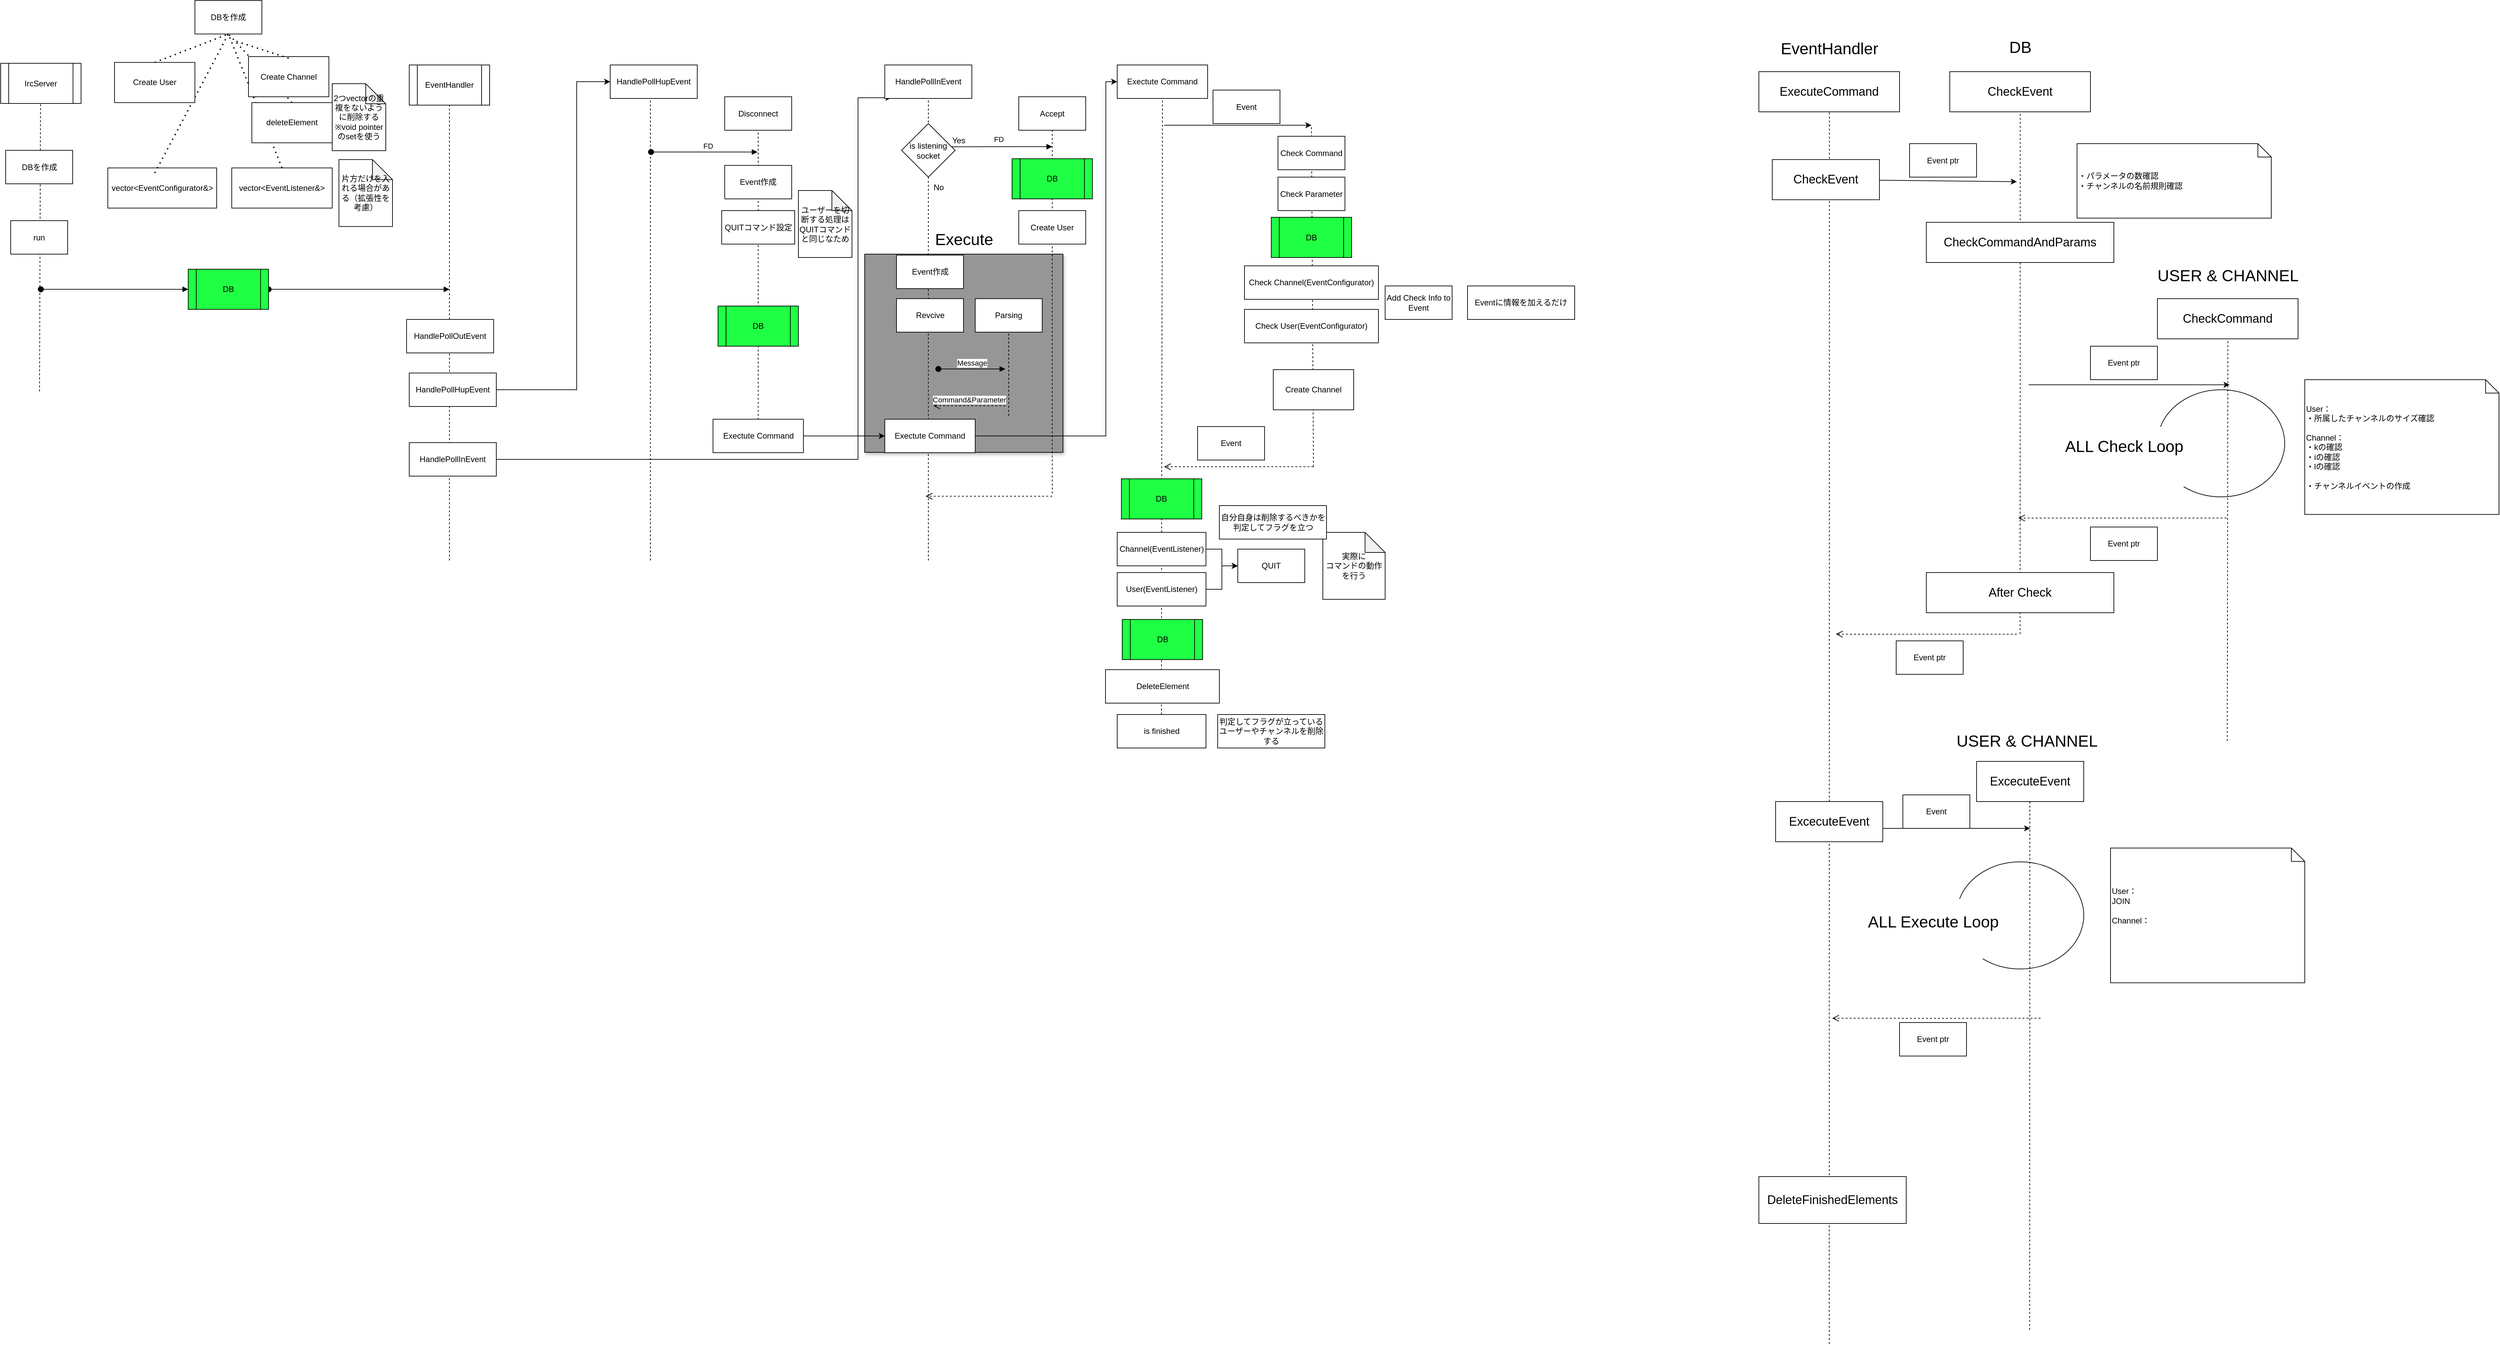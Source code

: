 <mxfile version="24.8.3">
  <diagram name="Page-1" id="13e1069c-82ec-6db2-03f1-153e76fe0fe0">
    <mxGraphModel dx="2063" dy="1321" grid="1" gridSize="10" guides="1" tooltips="1" connect="1" arrows="1" fold="1" page="1" pageScale="1" pageWidth="1100" pageHeight="850" background="none" math="0" shadow="0">
      <root>
        <mxCell id="0" />
        <mxCell id="1" parent="0" />
        <mxCell id="XCsdaRrqTIR_uCTDz4fb-1" value="&lt;div&gt;&lt;br&gt;&lt;/div&gt;" style="whiteSpace=wrap;html=1;aspect=fixed;shadow=1;fillColor=#969696;" parent="1" vertex="1">
          <mxGeometry x="920" y="-457.5" width="296" height="296" as="geometry" />
        </mxCell>
        <mxCell id="Utzet_RcOg0IqEUwT1VO-1" value="EventHandler" style="shape=process;whiteSpace=wrap;html=1;backgroundOutline=1;" parent="1" vertex="1">
          <mxGeometry x="240" y="-740" width="120" height="60" as="geometry" />
        </mxCell>
        <mxCell id="Utzet_RcOg0IqEUwT1VO-2" value="" style="endArrow=none;dashed=1;html=1;rounded=0;entryX=0.5;entryY=1;entryDx=0;entryDy=0;" parent="1" target="Utzet_RcOg0IqEUwT1VO-1" edge="1">
          <mxGeometry width="50" height="50" relative="1" as="geometry">
            <mxPoint x="300" as="sourcePoint" />
            <mxPoint x="165" y="-400" as="targetPoint" />
          </mxGeometry>
        </mxCell>
        <mxCell id="Utzet_RcOg0IqEUwT1VO-4" value="IrcServer" style="shape=process;whiteSpace=wrap;html=1;backgroundOutline=1;" parent="1" vertex="1">
          <mxGeometry x="-370" y="-742.5" width="120" height="60" as="geometry" />
        </mxCell>
        <mxCell id="Utzet_RcOg0IqEUwT1VO-5" value="" style="endArrow=none;dashed=1;html=1;rounded=0;entryX=0.5;entryY=1;entryDx=0;entryDy=0;" parent="1" edge="1">
          <mxGeometry width="50" height="50" relative="1" as="geometry">
            <mxPoint x="-312" y="-252.5" as="sourcePoint" />
            <mxPoint x="-310.5" y="-682.5" as="targetPoint" />
          </mxGeometry>
        </mxCell>
        <mxCell id="Utzet_RcOg0IqEUwT1VO-6" value="DBを作成" style="rounded=0;whiteSpace=wrap;html=1;fontStyle=0" parent="1" vertex="1">
          <mxGeometry x="-362.5" y="-612.5" width="100" height="50" as="geometry" />
        </mxCell>
        <mxCell id="Utzet_RcOg0IqEUwT1VO-9" value="run" style="rounded=0;whiteSpace=wrap;html=1;" parent="1" vertex="1">
          <mxGeometry x="-355" y="-507.5" width="85" height="50" as="geometry" />
        </mxCell>
        <mxCell id="Utzet_RcOg0IqEUwT1VO-20" style="edgeStyle=orthogonalEdgeStyle;rounded=0;orthogonalLoop=1;jettySize=auto;html=1;exitX=1;exitY=0.5;exitDx=0;exitDy=0;entryX=0;entryY=0.5;entryDx=0;entryDy=0;" parent="1" source="Utzet_RcOg0IqEUwT1VO-15" edge="1">
          <mxGeometry relative="1" as="geometry">
            <mxPoint x="380" y="-151" as="sourcePoint" />
            <mxPoint x="960" y="-691" as="targetPoint" />
            <Array as="points">
              <mxPoint x="910" y="-151" />
              <mxPoint x="910" y="-691" />
            </Array>
          </mxGeometry>
        </mxCell>
        <mxCell id="Utzet_RcOg0IqEUwT1VO-15" value="HandlePollInEvent" style="rounded=0;whiteSpace=wrap;html=1;" parent="1" vertex="1">
          <mxGeometry x="240" y="-176" width="130" height="50" as="geometry" />
        </mxCell>
        <mxCell id="Utzet_RcOg0IqEUwT1VO-16" value="HandlePollOutEvent" style="rounded=0;whiteSpace=wrap;html=1;" parent="1" vertex="1">
          <mxGeometry x="236" y="-360" width="130" height="50" as="geometry" />
        </mxCell>
        <mxCell id="207uhRGWZe7wrmqpFzqo-30" style="edgeStyle=orthogonalEdgeStyle;rounded=0;orthogonalLoop=1;jettySize=auto;html=1;entryX=0;entryY=0.5;entryDx=0;entryDy=0;" parent="1" source="Utzet_RcOg0IqEUwT1VO-17" target="CLaO6KBTluZB6lomquzr-1" edge="1">
          <mxGeometry relative="1" as="geometry">
            <Array as="points">
              <mxPoint x="490" y="-255" />
              <mxPoint x="490" y="-715" />
            </Array>
            <mxPoint x="640" y="-720" as="targetPoint" />
          </mxGeometry>
        </mxCell>
        <mxCell id="Utzet_RcOg0IqEUwT1VO-17" value="HandlePollHupEvent" style="rounded=0;whiteSpace=wrap;html=1;" parent="1" vertex="1">
          <mxGeometry x="240" y="-280" width="130" height="50" as="geometry" />
        </mxCell>
        <mxCell id="Utzet_RcOg0IqEUwT1VO-19" value="HandlePollInEvent" style="rounded=0;whiteSpace=wrap;html=1;" parent="1" vertex="1">
          <mxGeometry x="950" y="-740" width="130" height="50" as="geometry" />
        </mxCell>
        <mxCell id="Utzet_RcOg0IqEUwT1VO-21" value="" style="endArrow=none;dashed=1;html=1;rounded=0;entryX=0.5;entryY=1;entryDx=0;entryDy=0;" parent="1" target="Utzet_RcOg0IqEUwT1VO-19" edge="1">
          <mxGeometry width="50" height="50" relative="1" as="geometry">
            <mxPoint x="1015" as="sourcePoint" />
            <mxPoint x="1030" y="-450" as="targetPoint" />
          </mxGeometry>
        </mxCell>
        <mxCell id="Utzet_RcOg0IqEUwT1VO-3" value="Event作成" style="rounded=0;whiteSpace=wrap;html=1;" parent="1" vertex="1">
          <mxGeometry x="967.5" y="-456" width="100" height="50" as="geometry" />
        </mxCell>
        <mxCell id="Utzet_RcOg0IqEUwT1VO-22" value="Accept" style="rounded=0;whiteSpace=wrap;html=1;" parent="1" vertex="1">
          <mxGeometry x="1150" y="-692.5" width="100" height="50" as="geometry" />
        </mxCell>
        <mxCell id="Utzet_RcOg0IqEUwT1VO-23" value="Revcive" style="rounded=0;whiteSpace=wrap;html=1;" parent="1" vertex="1">
          <mxGeometry x="967.5" y="-391" width="100" height="50" as="geometry" />
        </mxCell>
        <mxCell id="Utzet_RcOg0IqEUwT1VO-27" value="" style="endArrow=none;dashed=1;html=1;rounded=0;entryX=0.5;entryY=1;entryDx=0;entryDy=0;" parent="1" target="Utzet_RcOg0IqEUwT1VO-24" edge="1">
          <mxGeometry width="50" height="50" relative="1" as="geometry">
            <mxPoint x="1135" y="-216" as="sourcePoint" />
            <mxPoint x="972.5" y="-321" as="targetPoint" />
          </mxGeometry>
        </mxCell>
        <mxCell id="Utzet_RcOg0IqEUwT1VO-29" value="Message" style="html=1;verticalAlign=bottom;startArrow=oval;startFill=1;endArrow=block;startSize=8;curved=0;rounded=0;" parent="1" edge="1">
          <mxGeometry width="60" relative="1" as="geometry">
            <mxPoint x="1030" y="-286" as="sourcePoint" />
            <mxPoint x="1130" y="-286" as="targetPoint" />
          </mxGeometry>
        </mxCell>
        <mxCell id="Utzet_RcOg0IqEUwT1VO-30" value="Command&amp;amp;Parameter" style="html=1;verticalAlign=bottom;endArrow=open;dashed=1;endSize=8;curved=0;rounded=0;" parent="1" edge="1">
          <mxGeometry relative="1" as="geometry">
            <mxPoint x="1130" y="-231" as="sourcePoint" />
            <mxPoint x="1022.5" y="-231" as="targetPoint" />
          </mxGeometry>
        </mxCell>
        <mxCell id="Utzet_RcOg0IqEUwT1VO-35" style="edgeStyle=orthogonalEdgeStyle;rounded=0;orthogonalLoop=1;jettySize=auto;html=1;entryX=0;entryY=0.5;entryDx=0;entryDy=0;exitX=1;exitY=0.5;exitDx=0;exitDy=0;" parent="1" source="Utzet_RcOg0IqEUwT1VO-33" target="Utzet_RcOg0IqEUwT1VO-34" edge="1">
          <mxGeometry relative="1" as="geometry">
            <Array as="points">
              <mxPoint x="1280" y="-186" />
              <mxPoint x="1280" y="-715" />
            </Array>
          </mxGeometry>
        </mxCell>
        <mxCell id="Utzet_RcOg0IqEUwT1VO-33" value="Exectute Command" style="rounded=0;whiteSpace=wrap;html=1;" parent="1" vertex="1">
          <mxGeometry x="950" y="-211" width="135" height="50" as="geometry" />
        </mxCell>
        <mxCell id="Utzet_RcOg0IqEUwT1VO-34" value="Exectute Command" style="rounded=0;whiteSpace=wrap;html=1;" parent="1" vertex="1">
          <mxGeometry x="1297" y="-740" width="135" height="50" as="geometry" />
        </mxCell>
        <mxCell id="Utzet_RcOg0IqEUwT1VO-36" value="" style="endArrow=none;dashed=1;html=1;rounded=0;entryX=0.5;entryY=1;entryDx=0;entryDy=0;exitX=0.5;exitY=0;exitDx=0;exitDy=0;" parent="1" source="207uhRGWZe7wrmqpFzqo-31" target="Utzet_RcOg0IqEUwT1VO-34" edge="1">
          <mxGeometry width="50" height="50" relative="1" as="geometry">
            <mxPoint x="1365" y="-40" as="sourcePoint" />
            <mxPoint x="1377" y="-680" as="targetPoint" />
          </mxGeometry>
        </mxCell>
        <mxCell id="Utzet_RcOg0IqEUwT1VO-40" value="" style="endArrow=none;dashed=1;html=1;rounded=0;entryX=0.5;entryY=1;entryDx=0;entryDy=0;" parent="1" target="Utzet_RcOg0IqEUwT1VO-22" edge="1">
          <mxGeometry width="50" height="50" relative="1" as="geometry">
            <mxPoint x="1200" y="-100" as="sourcePoint" />
            <mxPoint x="1179.58" y="-600" as="targetPoint" />
          </mxGeometry>
        </mxCell>
        <mxCell id="Utzet_RcOg0IqEUwT1VO-41" value="FD" style="html=1;verticalAlign=bottom;startArrow=oval;startFill=1;endArrow=block;startSize=8;curved=0;rounded=0;" parent="1" edge="1">
          <mxGeometry x="0.106" y="2" width="60" relative="1" as="geometry">
            <mxPoint x="1021" y="-617.79" as="sourcePoint" />
            <mxPoint x="1200" y="-618" as="targetPoint" />
            <mxPoint as="offset" />
          </mxGeometry>
        </mxCell>
        <mxCell id="Utzet_RcOg0IqEUwT1VO-42" value="" style="html=1;verticalAlign=bottom;endArrow=open;dashed=1;endSize=8;curved=0;rounded=0;" parent="1" edge="1">
          <mxGeometry relative="1" as="geometry">
            <mxPoint x="1200" y="-96" as="sourcePoint" />
            <mxPoint x="1011" y="-96" as="targetPoint" />
          </mxGeometry>
        </mxCell>
        <mxCell id="Utzet_RcOg0IqEUwT1VO-43" value="Create User" style="rounded=0;whiteSpace=wrap;html=1;" parent="1" vertex="1">
          <mxGeometry x="1150" y="-522.5" width="100" height="50" as="geometry" />
        </mxCell>
        <mxCell id="Utzet_RcOg0IqEUwT1VO-45" value="" style="html=1;verticalAlign=bottom;startArrow=oval;startFill=1;endArrow=block;startSize=8;curved=0;rounded=0;exitX=1;exitY=0.5;exitDx=0;exitDy=0;" parent="1" source="207uhRGWZe7wrmqpFzqo-15" edge="1">
          <mxGeometry width="60" relative="1" as="geometry">
            <mxPoint x="180" y="-405" as="sourcePoint" />
            <mxPoint x="300" y="-405" as="targetPoint" />
          </mxGeometry>
        </mxCell>
        <mxCell id="Utzet_RcOg0IqEUwT1VO-50" value="" style="endArrow=none;dashed=1;html=1;rounded=0;" parent="1" edge="1">
          <mxGeometry width="50" height="50" relative="1" as="geometry">
            <mxPoint x="1590" y="-140" as="sourcePoint" />
            <mxPoint x="1587" y="-650" as="targetPoint" />
          </mxGeometry>
        </mxCell>
        <mxCell id="Utzet_RcOg0IqEUwT1VO-51" value="Check Command" style="rounded=0;whiteSpace=wrap;html=1;" parent="1" vertex="1">
          <mxGeometry x="1537" y="-633.5" width="100" height="50" as="geometry" />
        </mxCell>
        <mxCell id="Utzet_RcOg0IqEUwT1VO-52" value="Check Parameter" style="rounded=0;whiteSpace=wrap;html=1;" parent="1" vertex="1">
          <mxGeometry x="1537" y="-572.5" width="100" height="50" as="geometry" />
        </mxCell>
        <mxCell id="Utzet_RcOg0IqEUwT1VO-54" value="Check Channel(EventConfigurator)" style="rounded=0;whiteSpace=wrap;html=1;" parent="1" vertex="1">
          <mxGeometry x="1487" y="-440" width="200" height="50" as="geometry" />
        </mxCell>
        <mxCell id="Utzet_RcOg0IqEUwT1VO-56" value="" style="html=1;verticalAlign=bottom;endArrow=open;dashed=1;endSize=8;curved=0;rounded=0;" parent="1" edge="1">
          <mxGeometry relative="1" as="geometry">
            <mxPoint x="1590" y="-140" as="sourcePoint" />
            <mxPoint x="1367" y="-140" as="targetPoint" />
          </mxGeometry>
        </mxCell>
        <mxCell id="Utzet_RcOg0IqEUwT1VO-57" value="Event" style="rounded=0;whiteSpace=wrap;html=1;" parent="1" vertex="1">
          <mxGeometry x="1417" y="-200" width="100" height="50" as="geometry" />
        </mxCell>
        <mxCell id="207uhRGWZe7wrmqpFzqo-10" value="Check User(EventConfigurator)" style="rounded=0;whiteSpace=wrap;html=1;" parent="1" vertex="1">
          <mxGeometry x="1487" y="-375" width="200" height="50" as="geometry" />
        </mxCell>
        <mxCell id="207uhRGWZe7wrmqpFzqo-11" value="" style="endArrow=classic;html=1;rounded=0;" parent="1" edge="1">
          <mxGeometry width="50" height="50" relative="1" as="geometry">
            <mxPoint x="1367" y="-650" as="sourcePoint" />
            <mxPoint x="1587" y="-650" as="targetPoint" />
          </mxGeometry>
        </mxCell>
        <mxCell id="207uhRGWZe7wrmqpFzqo-12" value="Event" style="rounded=0;whiteSpace=wrap;html=1;" parent="1" vertex="1">
          <mxGeometry x="1440" y="-702.5" width="100" height="50" as="geometry" />
        </mxCell>
        <mxCell id="207uhRGWZe7wrmqpFzqo-13" value="" style="html=1;verticalAlign=bottom;startArrow=oval;startFill=1;endArrow=block;startSize=8;curved=0;rounded=0;entryX=0;entryY=0.5;entryDx=0;entryDy=0;" parent="1" target="207uhRGWZe7wrmqpFzqo-15" edge="1">
          <mxGeometry width="60" relative="1" as="geometry">
            <mxPoint x="-310" y="-405" as="sourcePoint" />
            <mxPoint x="40" y="-405" as="targetPoint" />
          </mxGeometry>
        </mxCell>
        <mxCell id="207uhRGWZe7wrmqpFzqo-15" value="DB" style="shape=process;whiteSpace=wrap;html=1;backgroundOutline=1;fillColor=#1FFF44;" parent="1" vertex="1">
          <mxGeometry x="-90" y="-435" width="120" height="60" as="geometry" />
        </mxCell>
        <mxCell id="207uhRGWZe7wrmqpFzqo-17" value="DBを作成" style="rounded=0;whiteSpace=wrap;html=1;fontStyle=0" parent="1" vertex="1">
          <mxGeometry x="-80" y="-836.25" width="100" height="50" as="geometry" />
        </mxCell>
        <mxCell id="207uhRGWZe7wrmqpFzqo-20" value="" style="endArrow=none;dashed=1;html=1;dashPattern=1 3;strokeWidth=2;rounded=0;entryX=0.5;entryY=1;entryDx=0;entryDy=0;exitX=0.5;exitY=0;exitDx=0;exitDy=0;" parent="1" source="207uhRGWZe7wrmqpFzqo-18" target="207uhRGWZe7wrmqpFzqo-17" edge="1">
          <mxGeometry width="50" height="50" relative="1" as="geometry">
            <mxPoint x="40" y="-706.25" as="sourcePoint" />
            <mxPoint x="90" y="-756.25" as="targetPoint" />
          </mxGeometry>
        </mxCell>
        <mxCell id="207uhRGWZe7wrmqpFzqo-21" value="" style="endArrow=none;dashed=1;html=1;dashPattern=1 3;strokeWidth=2;rounded=0;entryX=0.5;entryY=1;entryDx=0;entryDy=0;exitX=0.5;exitY=0;exitDx=0;exitDy=0;" parent="1" source="207uhRGWZe7wrmqpFzqo-19" target="207uhRGWZe7wrmqpFzqo-17" edge="1">
          <mxGeometry width="50" height="50" relative="1" as="geometry">
            <mxPoint x="-100" y="-716.25" as="sourcePoint" />
            <mxPoint x="-50" y="-766.25" as="targetPoint" />
          </mxGeometry>
        </mxCell>
        <mxCell id="207uhRGWZe7wrmqpFzqo-22" value="vector&amp;lt;EventConfigurator&amp;amp;&amp;gt;" style="rounded=0;whiteSpace=wrap;html=1;" parent="1" vertex="1">
          <mxGeometry x="-210" y="-586.25" width="162.5" height="60" as="geometry" />
        </mxCell>
        <mxCell id="207uhRGWZe7wrmqpFzqo-23" value="vector&amp;lt;EventListener&amp;amp;&amp;gt;" style="rounded=0;whiteSpace=wrap;html=1;" parent="1" vertex="1">
          <mxGeometry x="-25" y="-586.25" width="150" height="60" as="geometry" />
        </mxCell>
        <mxCell id="207uhRGWZe7wrmqpFzqo-24" value="" style="endArrow=none;dashed=1;html=1;dashPattern=1 3;strokeWidth=2;rounded=0;exitX=0.5;exitY=0;exitDx=0;exitDy=0;" parent="1" edge="1">
          <mxGeometry width="50" height="50" relative="1" as="geometry">
            <mxPoint x="-140" y="-578.75" as="sourcePoint" />
            <mxPoint x="-30" y="-786.25" as="targetPoint" />
            <Array as="points">
              <mxPoint x="-120" y="-616.25" />
            </Array>
          </mxGeometry>
        </mxCell>
        <mxCell id="207uhRGWZe7wrmqpFzqo-25" value="" style="endArrow=none;dashed=1;html=1;dashPattern=1 3;strokeWidth=2;rounded=0;exitX=0.5;exitY=0;exitDx=0;exitDy=0;entryX=0.5;entryY=1;entryDx=0;entryDy=0;" parent="1" source="207uhRGWZe7wrmqpFzqo-23" target="207uhRGWZe7wrmqpFzqo-17" edge="1">
          <mxGeometry width="50" height="50" relative="1" as="geometry">
            <mxPoint x="-30" y="-656.25" as="sourcePoint" />
            <mxPoint x="20" y="-706.25" as="targetPoint" />
          </mxGeometry>
        </mxCell>
        <mxCell id="207uhRGWZe7wrmqpFzqo-18" value="deleteElement" style="rounded=0;whiteSpace=wrap;html=1;" parent="1" vertex="1">
          <mxGeometry x="5" y="-683.75" width="120" height="60" as="geometry" />
        </mxCell>
        <mxCell id="207uhRGWZe7wrmqpFzqo-19" value="Create User" style="rounded=0;whiteSpace=wrap;html=1;" parent="1" vertex="1">
          <mxGeometry x="-200" y="-743.75" width="120" height="60" as="geometry" />
        </mxCell>
        <mxCell id="207uhRGWZe7wrmqpFzqo-26" value="DB" style="shape=process;whiteSpace=wrap;html=1;backgroundOutline=1;fillColor=#1FFF44;" parent="1" vertex="1">
          <mxGeometry x="1140" y="-600" width="120" height="60" as="geometry" />
        </mxCell>
        <mxCell id="207uhRGWZe7wrmqpFzqo-28" value="DB" style="shape=process;whiteSpace=wrap;html=1;backgroundOutline=1;fillColor=#1FFF44;" parent="1" vertex="1">
          <mxGeometry x="1527" y="-512.5" width="120" height="60" as="geometry" />
        </mxCell>
        <mxCell id="207uhRGWZe7wrmqpFzqo-29" value="DB" style="shape=process;whiteSpace=wrap;html=1;backgroundOutline=1;fillColor=#1FFF44;" parent="1" vertex="1">
          <mxGeometry x="1303.25" y="-122" width="120" height="60" as="geometry" />
        </mxCell>
        <mxCell id="207uhRGWZe7wrmqpFzqo-32" value="" style="endArrow=none;dashed=1;html=1;rounded=0;entryX=0.5;entryY=1;entryDx=0;entryDy=0;" parent="1" target="207uhRGWZe7wrmqpFzqo-31" edge="1">
          <mxGeometry width="50" height="50" relative="1" as="geometry">
            <mxPoint x="1363" y="260" as="sourcePoint" />
            <mxPoint x="1365" y="-612" as="targetPoint" />
          </mxGeometry>
        </mxCell>
        <mxCell id="CLaO6KBTluZB6lomquzr-35" style="edgeStyle=orthogonalEdgeStyle;rounded=0;orthogonalLoop=1;jettySize=auto;html=1;exitX=1;exitY=0.5;exitDx=0;exitDy=0;entryX=0;entryY=0.5;entryDx=0;entryDy=0;" parent="1" source="207uhRGWZe7wrmqpFzqo-31" target="CLaO6KBTluZB6lomquzr-34" edge="1">
          <mxGeometry relative="1" as="geometry" />
        </mxCell>
        <mxCell id="207uhRGWZe7wrmqpFzqo-31" value="Channel(EventListener)" style="rounded=0;whiteSpace=wrap;html=1;" parent="1" vertex="1">
          <mxGeometry x="1297" y="-42" width="132.5" height="50" as="geometry" />
        </mxCell>
        <mxCell id="CLaO6KBTluZB6lomquzr-33" style="edgeStyle=orthogonalEdgeStyle;rounded=0;orthogonalLoop=1;jettySize=auto;html=1;exitX=1;exitY=0.5;exitDx=0;exitDy=0;entryX=0;entryY=0.5;entryDx=0;entryDy=0;" parent="1" source="Utzet_RcOg0IqEUwT1VO-48" target="CLaO6KBTluZB6lomquzr-34" edge="1">
          <mxGeometry relative="1" as="geometry">
            <mxPoint x="1466" y="43" as="targetPoint" />
          </mxGeometry>
        </mxCell>
        <mxCell id="Utzet_RcOg0IqEUwT1VO-48" value="User(EventListener)" style="rounded=0;whiteSpace=wrap;html=1;" parent="1" vertex="1">
          <mxGeometry x="1297" y="18" width="132.5" height="50" as="geometry" />
        </mxCell>
        <mxCell id="207uhRGWZe7wrmqpFzqo-16" value="DB" style="shape=process;whiteSpace=wrap;html=1;backgroundOutline=1;fillColor=#1FFF44;" parent="1" vertex="1">
          <mxGeometry x="1304.5" y="88" width="120" height="60" as="geometry" />
        </mxCell>
        <mxCell id="Utzet_RcOg0IqEUwT1VO-24" value="Parsing" style="rounded=0;whiteSpace=wrap;html=1;" parent="1" vertex="1">
          <mxGeometry x="1085" y="-391" width="100" height="50" as="geometry" />
        </mxCell>
        <mxCell id="CLaO6KBTluZB6lomquzr-1" value="HandlePollHupEvent" style="rounded=0;whiteSpace=wrap;html=1;" parent="1" vertex="1">
          <mxGeometry x="540" y="-740" width="130" height="50" as="geometry" />
        </mxCell>
        <mxCell id="CLaO6KBTluZB6lomquzr-2" value="" style="endArrow=none;dashed=1;html=1;rounded=0;entryX=0.5;entryY=1;entryDx=0;entryDy=0;" parent="1" edge="1">
          <mxGeometry width="50" height="50" relative="1" as="geometry">
            <mxPoint x="600.0" as="sourcePoint" />
            <mxPoint x="600.0" y="-690" as="targetPoint" />
          </mxGeometry>
        </mxCell>
        <mxCell id="CLaO6KBTluZB6lomquzr-3" value="FD" style="html=1;verticalAlign=bottom;startArrow=oval;startFill=1;endArrow=block;startSize=8;curved=0;rounded=0;" parent="1" edge="1">
          <mxGeometry x="0.067" width="60" relative="1" as="geometry">
            <mxPoint x="601" y="-610" as="sourcePoint" />
            <mxPoint x="760" y="-610" as="targetPoint" />
            <mxPoint as="offset" />
          </mxGeometry>
        </mxCell>
        <mxCell id="CLaO6KBTluZB6lomquzr-5" value="Disconnect" style="rounded=0;whiteSpace=wrap;html=1;" parent="1" vertex="1">
          <mxGeometry x="711" y="-692.5" width="100" height="50" as="geometry" />
        </mxCell>
        <mxCell id="CLaO6KBTluZB6lomquzr-10" value="" style="endArrow=none;dashed=1;html=1;rounded=0;entryX=0.5;entryY=1;entryDx=0;entryDy=0;" parent="1" target="CLaO6KBTluZB6lomquzr-5" edge="1">
          <mxGeometry width="50" height="50" relative="1" as="geometry">
            <mxPoint x="761" y="-210" as="sourcePoint" />
            <mxPoint x="751" y="-611" as="targetPoint" />
          </mxGeometry>
        </mxCell>
        <mxCell id="CLaO6KBTluZB6lomquzr-11" value="DB" style="shape=process;whiteSpace=wrap;html=1;backgroundOutline=1;fillColor=#1FFF44;" parent="1" vertex="1">
          <mxGeometry x="701" y="-380" width="120" height="60" as="geometry" />
        </mxCell>
        <mxCell id="CLaO6KBTluZB6lomquzr-14" value="Exectute Command" style="rounded=0;whiteSpace=wrap;html=1;" parent="1" vertex="1">
          <mxGeometry x="693.5" y="-211" width="135" height="50" as="geometry" />
        </mxCell>
        <mxCell id="CLaO6KBTluZB6lomquzr-15" value="" style="endArrow=classic;html=1;rounded=0;exitX=1;exitY=0.5;exitDx=0;exitDy=0;entryX=0;entryY=0.5;entryDx=0;entryDy=0;" parent="1" source="CLaO6KBTluZB6lomquzr-14" target="Utzet_RcOg0IqEUwT1VO-33" edge="1">
          <mxGeometry width="50" height="50" relative="1" as="geometry">
            <mxPoint x="910" y="-350" as="sourcePoint" />
            <mxPoint x="960" y="-400" as="targetPoint" />
          </mxGeometry>
        </mxCell>
        <mxCell id="CLaO6KBTluZB6lomquzr-18" value="Eventに情報を加えるだけ" style="rounded=0;whiteSpace=wrap;html=1;" parent="1" vertex="1">
          <mxGeometry x="1820" y="-410" width="160" height="50" as="geometry" />
        </mxCell>
        <mxCell id="CLaO6KBTluZB6lomquzr-19" value="is listening socket" style="rhombus;whiteSpace=wrap;html=1;" parent="1" vertex="1">
          <mxGeometry x="975" y="-652.5" width="80" height="80" as="geometry" />
        </mxCell>
        <mxCell id="CLaO6KBTluZB6lomquzr-21" value="Event作成" style="rounded=0;whiteSpace=wrap;html=1;" parent="1" vertex="1">
          <mxGeometry x="711" y="-590" width="100" height="50" as="geometry" />
        </mxCell>
        <mxCell id="CLaO6KBTluZB6lomquzr-22" value="QUITコマンド設定" style="rounded=0;whiteSpace=wrap;html=1;" parent="1" vertex="1">
          <mxGeometry x="706.5" y="-522.5" width="109" height="50" as="geometry" />
        </mxCell>
        <mxCell id="CLaO6KBTluZB6lomquzr-24" value="&lt;div&gt;&lt;span style=&quot;background-color: initial;&quot;&gt;判定してフラグが立っているユーザーやチャンネルを削除する&lt;/span&gt;&lt;br&gt;&lt;/div&gt;" style="rounded=0;whiteSpace=wrap;html=1;" parent="1" vertex="1">
          <mxGeometry x="1447" y="230" width="160" height="50" as="geometry" />
        </mxCell>
        <mxCell id="CLaO6KBTluZB6lomquzr-26" value="片方だけを入れる場合がある（拡張性を考慮）" style="shape=note;whiteSpace=wrap;html=1;backgroundOutline=1;darkOpacity=0.05;" parent="1" vertex="1">
          <mxGeometry x="135" y="-598.75" width="80" height="100" as="geometry" />
        </mxCell>
        <mxCell id="CLaO6KBTluZB6lomquzr-28" value="ユーザーを切断する処理はQUITコマンドと同じなため" style="shape=note;whiteSpace=wrap;html=1;backgroundOutline=1;darkOpacity=0.05;" parent="1" vertex="1">
          <mxGeometry x="821" y="-552.5" width="80" height="100" as="geometry" />
        </mxCell>
        <mxCell id="CLaO6KBTluZB6lomquzr-29" value="実際に&lt;div&gt;コマンドの動作を行う&lt;/div&gt;" style="shape=note;whiteSpace=wrap;html=1;backgroundOutline=1;darkOpacity=0.05;" parent="1" vertex="1">
          <mxGeometry x="1604" y="-42" width="93" height="100" as="geometry" />
        </mxCell>
        <mxCell id="CLaO6KBTluZB6lomquzr-30" value="Yes" style="text;html=1;align=center;verticalAlign=middle;resizable=0;points=[];autosize=1;strokeColor=none;fillColor=none;" parent="1" vertex="1">
          <mxGeometry x="1040" y="-642" width="40" height="30" as="geometry" />
        </mxCell>
        <mxCell id="CLaO6KBTluZB6lomquzr-31" value="No" style="text;html=1;align=center;verticalAlign=middle;resizable=0;points=[];autosize=1;strokeColor=none;fillColor=none;" parent="1" vertex="1">
          <mxGeometry x="1010" y="-572.5" width="40" height="30" as="geometry" />
        </mxCell>
        <mxCell id="CLaO6KBTluZB6lomquzr-34" value="QUIT" style="rounded=0;whiteSpace=wrap;html=1;" parent="1" vertex="1">
          <mxGeometry x="1477" y="-17" width="100" height="50" as="geometry" />
        </mxCell>
        <mxCell id="CLaO6KBTluZB6lomquzr-20" value="自分自身は削除するべきかを判定してフラグを立つ" style="rounded=0;whiteSpace=wrap;html=1;" parent="1" vertex="1">
          <mxGeometry x="1449.5" y="-82" width="160" height="50" as="geometry" />
        </mxCell>
        <mxCell id="CLaO6KBTluZB6lomquzr-37" value="Create Channel" style="rounded=0;whiteSpace=wrap;html=1;" parent="1" vertex="1">
          <mxGeometry y="-752.5" width="120" height="60" as="geometry" />
        </mxCell>
        <mxCell id="CLaO6KBTluZB6lomquzr-38" value="" style="endArrow=none;dashed=1;html=1;dashPattern=1 3;strokeWidth=2;rounded=0;entryX=0.5;entryY=1;entryDx=0;entryDy=0;" parent="1" edge="1">
          <mxGeometry width="50" height="50" relative="1" as="geometry">
            <mxPoint x="60" y="-750" as="sourcePoint" />
            <mxPoint x="-20" y="-776" as="targetPoint" />
          </mxGeometry>
        </mxCell>
        <mxCell id="3BUlXx8ijc89aPCsDwBm-1" value="Create Channel" style="rounded=0;whiteSpace=wrap;html=1;" parent="1" vertex="1">
          <mxGeometry x="1530" y="-285" width="120" height="60" as="geometry" />
        </mxCell>
        <mxCell id="CLaO6KBTluZB6lomquzr-41" value="Add Check Info to Event" style="rounded=0;whiteSpace=wrap;html=1;" parent="1" vertex="1">
          <mxGeometry x="1697" y="-410" width="100" height="50" as="geometry" />
        </mxCell>
        <mxCell id="CLaO6KBTluZB6lomquzr-25" value="2つvectorの重複をないように削除する&lt;br&gt;※void pointerのsetを使う" style="shape=note;whiteSpace=wrap;html=1;backgroundOutline=1;darkOpacity=0.05;" parent="1" vertex="1">
          <mxGeometry x="125" y="-712" width="80" height="100" as="geometry" />
        </mxCell>
        <mxCell id="Utzet_RcOg0IqEUwT1VO-38" value="DeleteElement" style="rounded=0;whiteSpace=wrap;html=1;" parent="1" vertex="1">
          <mxGeometry x="1279.5" y="163" width="170" height="50" as="geometry" />
        </mxCell>
        <mxCell id="CLaO6KBTluZB6lomquzr-44" value="is finished" style="rounded=0;whiteSpace=wrap;html=1;" parent="1" vertex="1">
          <mxGeometry x="1297" y="230" width="132.5" height="50" as="geometry" />
        </mxCell>
        <mxCell id="XCsdaRrqTIR_uCTDz4fb-2" value="&lt;font style=&quot;font-size: 24px;&quot;&gt;Execute&lt;/font&gt;" style="text;html=1;align=center;verticalAlign=middle;resizable=0;points=[];autosize=1;strokeColor=none;fillColor=none;" parent="1" vertex="1">
          <mxGeometry x="1013" y="-498.75" width="110" height="40" as="geometry" />
        </mxCell>
        <mxCell id="ZX0kus3nEfe8XQ3JR11P-1" value="&lt;font style=&quot;font-size: 24px;&quot;&gt;EventHandler&lt;/font&gt;" style="text;html=1;align=center;verticalAlign=middle;resizable=0;points=[];autosize=1;strokeColor=none;fillColor=none;" vertex="1" parent="1">
          <mxGeometry x="2275" y="-783.75" width="170" height="40" as="geometry" />
        </mxCell>
        <mxCell id="ZX0kus3nEfe8XQ3JR11P-3" value="" style="endArrow=none;dashed=1;html=1;rounded=0;entryX=0.5;entryY=1;entryDx=0;entryDy=0;" edge="1" parent="1">
          <mxGeometry width="50" height="50" relative="1" as="geometry">
            <mxPoint x="2360" y="1170" as="sourcePoint" />
            <mxPoint x="2360.29" y="-720" as="targetPoint" />
          </mxGeometry>
        </mxCell>
        <mxCell id="ZX0kus3nEfe8XQ3JR11P-2" value="&lt;font style=&quot;font-size: 18px;&quot;&gt;ExecuteCommand&lt;/font&gt;" style="rounded=0;whiteSpace=wrap;html=1;" vertex="1" parent="1">
          <mxGeometry x="2255" y="-730" width="210" height="60" as="geometry" />
        </mxCell>
        <mxCell id="ZX0kus3nEfe8XQ3JR11P-8" value="&lt;font style=&quot;font-size: 24px;&quot;&gt;DB&lt;/font&gt;" style="text;html=1;align=center;verticalAlign=middle;resizable=0;points=[];autosize=1;strokeColor=none;fillColor=none;" vertex="1" parent="1">
          <mxGeometry x="2615" y="-786.25" width="60" height="40" as="geometry" />
        </mxCell>
        <mxCell id="ZX0kus3nEfe8XQ3JR11P-10" value="" style="endArrow=classic;html=1;rounded=0;" edge="1" parent="1" source="ZX0kus3nEfe8XQ3JR11P-61">
          <mxGeometry width="50" height="50" relative="1" as="geometry">
            <mxPoint x="2360" y="-565.71" as="sourcePoint" />
            <mxPoint x="2640" y="-565.71" as="targetPoint" />
          </mxGeometry>
        </mxCell>
        <mxCell id="ZX0kus3nEfe8XQ3JR11P-12" value="" style="endArrow=none;dashed=1;html=1;rounded=0;entryX=0.5;entryY=1;entryDx=0;entryDy=0;" edge="1" parent="1">
          <mxGeometry width="50" height="50" relative="1" as="geometry">
            <mxPoint x="2645" y="110" as="sourcePoint" />
            <mxPoint x="2645.29" y="-729" as="targetPoint" />
          </mxGeometry>
        </mxCell>
        <mxCell id="ZX0kus3nEfe8XQ3JR11P-7" value="&lt;font style=&quot;font-size: 18px;&quot;&gt;CheckEvent&lt;/font&gt;" style="rounded=0;whiteSpace=wrap;html=1;" vertex="1" parent="1">
          <mxGeometry x="2540" y="-730" width="210" height="60" as="geometry" />
        </mxCell>
        <mxCell id="ZX0kus3nEfe8XQ3JR11P-14" value="Event ptr" style="rounded=0;whiteSpace=wrap;html=1;" vertex="1" parent="1">
          <mxGeometry x="2480" y="-622.5" width="100" height="50" as="geometry" />
        </mxCell>
        <mxCell id="ZX0kus3nEfe8XQ3JR11P-42" value="" style="endArrow=classic;html=1;rounded=0;" edge="1" parent="1">
          <mxGeometry width="50" height="50" relative="1" as="geometry">
            <mxPoint x="2657.75" y="-262.43" as="sourcePoint" />
            <mxPoint x="2957.75" y="-262.43" as="targetPoint" />
          </mxGeometry>
        </mxCell>
        <mxCell id="ZX0kus3nEfe8XQ3JR11P-44" value="Event ptr" style="rounded=0;whiteSpace=wrap;html=1;" vertex="1" parent="1">
          <mxGeometry x="2750" y="-320" width="100" height="50" as="geometry" />
        </mxCell>
        <mxCell id="ZX0kus3nEfe8XQ3JR11P-45" value="" style="endArrow=none;dashed=1;html=1;rounded=0;entryX=0.5;entryY=1;entryDx=0;entryDy=0;exitX=0.5;exitY=0;exitDx=0;exitDy=0;" edge="1" parent="1">
          <mxGeometry width="50" height="50" relative="1" as="geometry">
            <mxPoint x="2954.29" y="269.5" as="sourcePoint" />
            <mxPoint x="2955.29" y="-378.5" as="targetPoint" />
          </mxGeometry>
        </mxCell>
        <mxCell id="ZX0kus3nEfe8XQ3JR11P-5" value="&lt;font style=&quot;font-size: 18px;&quot;&gt;CheckCommand&lt;/font&gt;" style="rounded=0;whiteSpace=wrap;html=1;" vertex="1" parent="1">
          <mxGeometry x="2850" y="-391" width="210" height="60" as="geometry" />
        </mxCell>
        <mxCell id="ZX0kus3nEfe8XQ3JR11P-6" value="&lt;font style=&quot;font-size: 18px;&quot;&gt;CheckCommandAndParams&lt;/font&gt;" style="rounded=0;whiteSpace=wrap;html=1;" vertex="1" parent="1">
          <mxGeometry x="2505" y="-505" width="280" height="60" as="geometry" />
        </mxCell>
        <mxCell id="ZX0kus3nEfe8XQ3JR11P-47" value="" style="html=1;verticalAlign=bottom;endArrow=open;dashed=1;endSize=8;curved=0;rounded=0;" edge="1" parent="1">
          <mxGeometry relative="1" as="geometry">
            <mxPoint x="2953.25" y="-63.43" as="sourcePoint" />
            <mxPoint x="2642.25" y="-63.43" as="targetPoint" />
          </mxGeometry>
        </mxCell>
        <mxCell id="ZX0kus3nEfe8XQ3JR11P-48" value="&lt;font style=&quot;font-size: 24px;&quot;&gt;ALL Check Loop&lt;/font&gt;" style="text;html=1;align=center;verticalAlign=middle;resizable=0;points=[];autosize=1;strokeColor=none;fillColor=none;" vertex="1" parent="1">
          <mxGeometry x="2700" y="-190" width="200" height="40" as="geometry" />
        </mxCell>
        <mxCell id="ZX0kus3nEfe8XQ3JR11P-51" value="&lt;font style=&quot;font-size: 24px;&quot;&gt;USER &amp;amp; CHANNEL&lt;/font&gt;" style="text;html=1;align=center;verticalAlign=middle;resizable=0;points=[];autosize=1;strokeColor=none;fillColor=none;" vertex="1" parent="1">
          <mxGeometry x="2840" y="-445" width="230" height="40" as="geometry" />
        </mxCell>
        <mxCell id="ZX0kus3nEfe8XQ3JR11P-52" value="" style="verticalLabelPosition=bottom;verticalAlign=top;html=1;shape=mxgraph.basic.arc;startAngle=0.3;endAngle=0.1;rotation=-180;" vertex="1" parent="1">
          <mxGeometry x="2850" y="-255" width="190" height="160" as="geometry" />
        </mxCell>
        <mxCell id="ZX0kus3nEfe8XQ3JR11P-53" value="&lt;font style=&quot;font-size: 18px;&quot;&gt;After Check&lt;/font&gt;" style="rounded=0;whiteSpace=wrap;html=1;" vertex="1" parent="1">
          <mxGeometry x="2505" y="18" width="280" height="60" as="geometry" />
        </mxCell>
        <mxCell id="ZX0kus3nEfe8XQ3JR11P-59" value="" style="html=1;verticalAlign=bottom;endArrow=open;dashed=1;endSize=8;curved=0;rounded=0;" edge="1" parent="1">
          <mxGeometry relative="1" as="geometry">
            <mxPoint x="2640" y="110" as="sourcePoint" />
            <mxPoint x="2370" y="110" as="targetPoint" />
          </mxGeometry>
        </mxCell>
        <mxCell id="ZX0kus3nEfe8XQ3JR11P-60" value="Event ptr" style="rounded=0;whiteSpace=wrap;html=1;" vertex="1" parent="1">
          <mxGeometry x="2460" y="120" width="100" height="50" as="geometry" />
        </mxCell>
        <mxCell id="ZX0kus3nEfe8XQ3JR11P-62" value="" style="endArrow=classic;html=1;rounded=0;" edge="1" parent="1" target="ZX0kus3nEfe8XQ3JR11P-61">
          <mxGeometry width="50" height="50" relative="1" as="geometry">
            <mxPoint x="2360" y="-565.71" as="sourcePoint" />
            <mxPoint x="2640" y="-565.71" as="targetPoint" />
          </mxGeometry>
        </mxCell>
        <mxCell id="ZX0kus3nEfe8XQ3JR11P-61" value="&lt;font style=&quot;font-size: 18px;&quot;&gt;CheckEvent&lt;/font&gt;" style="rounded=0;whiteSpace=wrap;html=1;" vertex="1" parent="1">
          <mxGeometry x="2275" y="-598.75" width="160" height="60" as="geometry" />
        </mxCell>
        <mxCell id="ZX0kus3nEfe8XQ3JR11P-64" value="&lt;font style=&quot;font-size: 18px;&quot;&gt;ExcecuteEvent&lt;/font&gt;" style="rounded=0;whiteSpace=wrap;html=1;" vertex="1" parent="1">
          <mxGeometry x="2280" y="360" width="160" height="60" as="geometry" />
        </mxCell>
        <mxCell id="ZX0kus3nEfe8XQ3JR11P-67" value="" style="endArrow=none;dashed=1;html=1;rounded=0;entryX=0.5;entryY=1;entryDx=0;entryDy=0;" edge="1" parent="1">
          <mxGeometry width="50" height="50" relative="1" as="geometry">
            <mxPoint x="2659.29" y="1149" as="sourcePoint" />
            <mxPoint x="2659.58" y="310" as="targetPoint" />
          </mxGeometry>
        </mxCell>
        <mxCell id="ZX0kus3nEfe8XQ3JR11P-66" value="&lt;font style=&quot;font-size: 18px;&quot;&gt;ExcecuteEvent&lt;/font&gt;" style="rounded=0;whiteSpace=wrap;html=1;" vertex="1" parent="1">
          <mxGeometry x="2580" y="300" width="160" height="60" as="geometry" />
        </mxCell>
        <mxCell id="ZX0kus3nEfe8XQ3JR11P-68" value="Event" style="rounded=0;whiteSpace=wrap;html=1;" vertex="1" parent="1">
          <mxGeometry x="2470" y="350" width="100" height="50" as="geometry" />
        </mxCell>
        <mxCell id="ZX0kus3nEfe8XQ3JR11P-69" value="" style="endArrow=classic;html=1;rounded=0;" edge="1" parent="1">
          <mxGeometry width="50" height="50" relative="1" as="geometry">
            <mxPoint x="2440" y="400" as="sourcePoint" />
            <mxPoint x="2660" y="400" as="targetPoint" />
          </mxGeometry>
        </mxCell>
        <mxCell id="ZX0kus3nEfe8XQ3JR11P-70" value="Event ptr" style="rounded=0;whiteSpace=wrap;html=1;" vertex="1" parent="1">
          <mxGeometry x="2750" y="-50" width="100" height="50" as="geometry" />
        </mxCell>
        <mxCell id="ZX0kus3nEfe8XQ3JR11P-71" value="" style="html=1;verticalAlign=bottom;endArrow=open;dashed=1;endSize=8;curved=0;rounded=0;" edge="1" parent="1">
          <mxGeometry relative="1" as="geometry">
            <mxPoint x="2675.5" y="683.57" as="sourcePoint" />
            <mxPoint x="2364.5" y="683.57" as="targetPoint" />
          </mxGeometry>
        </mxCell>
        <mxCell id="ZX0kus3nEfe8XQ3JR11P-72" value="Event ptr" style="rounded=0;whiteSpace=wrap;html=1;" vertex="1" parent="1">
          <mxGeometry x="2465" y="690" width="100" height="50" as="geometry" />
        </mxCell>
        <mxCell id="ZX0kus3nEfe8XQ3JR11P-74" value="&lt;font style=&quot;font-size: 24px;&quot;&gt;ALL Execute Loop&lt;/font&gt;" style="text;html=1;align=center;verticalAlign=middle;resizable=0;points=[];autosize=1;strokeColor=none;fillColor=none;" vertex="1" parent="1">
          <mxGeometry x="2405" y="520" width="220" height="40" as="geometry" />
        </mxCell>
        <mxCell id="ZX0kus3nEfe8XQ3JR11P-75" value="&lt;font style=&quot;font-size: 24px;&quot;&gt;USER &amp;amp; CHANNEL&lt;/font&gt;" style="text;html=1;align=center;verticalAlign=middle;resizable=0;points=[];autosize=1;strokeColor=none;fillColor=none;" vertex="1" parent="1">
          <mxGeometry x="2540" y="250" width="230" height="40" as="geometry" />
        </mxCell>
        <mxCell id="ZX0kus3nEfe8XQ3JR11P-76" value="" style="verticalLabelPosition=bottom;verticalAlign=top;html=1;shape=mxgraph.basic.arc;startAngle=0.3;endAngle=0.1;rotation=-180;" vertex="1" parent="1">
          <mxGeometry x="2550" y="450" width="190" height="160" as="geometry" />
        </mxCell>
        <mxCell id="ZX0kus3nEfe8XQ3JR11P-78" value="&lt;font style=&quot;font-size: 18px;&quot;&gt;DeleteFinishedElements&lt;/font&gt;" style="rounded=0;whiteSpace=wrap;html=1;" vertex="1" parent="1">
          <mxGeometry x="2255" y="920" width="220" height="70" as="geometry" />
        </mxCell>
        <mxCell id="ZX0kus3nEfe8XQ3JR11P-82" value="・パラメータの数確認&lt;div&gt;・チャンネルの名前規則確認&lt;/div&gt;" style="shape=note;size=20;whiteSpace=wrap;html=1;align=left;" vertex="1" parent="1">
          <mxGeometry x="2730" y="-622.5" width="290" height="111.25" as="geometry" />
        </mxCell>
        <mxCell id="ZX0kus3nEfe8XQ3JR11P-83" value="User：&lt;div&gt;・所属したチャンネルのサイズ確認&lt;br&gt;&lt;div&gt;&lt;br&gt;&lt;/div&gt;&lt;div&gt;Channel：&lt;/div&gt;&lt;/div&gt;&lt;div&gt;・kの確認&lt;/div&gt;&lt;div&gt;・iの確認&lt;/div&gt;&lt;div&gt;・lの確認&lt;/div&gt;&lt;div&gt;&lt;br&gt;&lt;/div&gt;&lt;div&gt;・チャンネルイベントの作成&lt;/div&gt;" style="shape=note;size=20;whiteSpace=wrap;html=1;align=left;" vertex="1" parent="1">
          <mxGeometry x="3070" y="-270" width="290" height="201.25" as="geometry" />
        </mxCell>
        <mxCell id="ZX0kus3nEfe8XQ3JR11P-84" value="User：&lt;div&gt;JOIN&lt;br&gt;&lt;div&gt;&lt;br&gt;&lt;/div&gt;&lt;div&gt;Channel：&lt;/div&gt;&lt;/div&gt;&lt;div&gt;&lt;br&gt;&lt;/div&gt;&lt;div&gt;&lt;br&gt;&lt;/div&gt;" style="shape=note;size=20;whiteSpace=wrap;html=1;align=left;" vertex="1" parent="1">
          <mxGeometry x="2780" y="429.38" width="290" height="201.25" as="geometry" />
        </mxCell>
      </root>
    </mxGraphModel>
  </diagram>
</mxfile>
